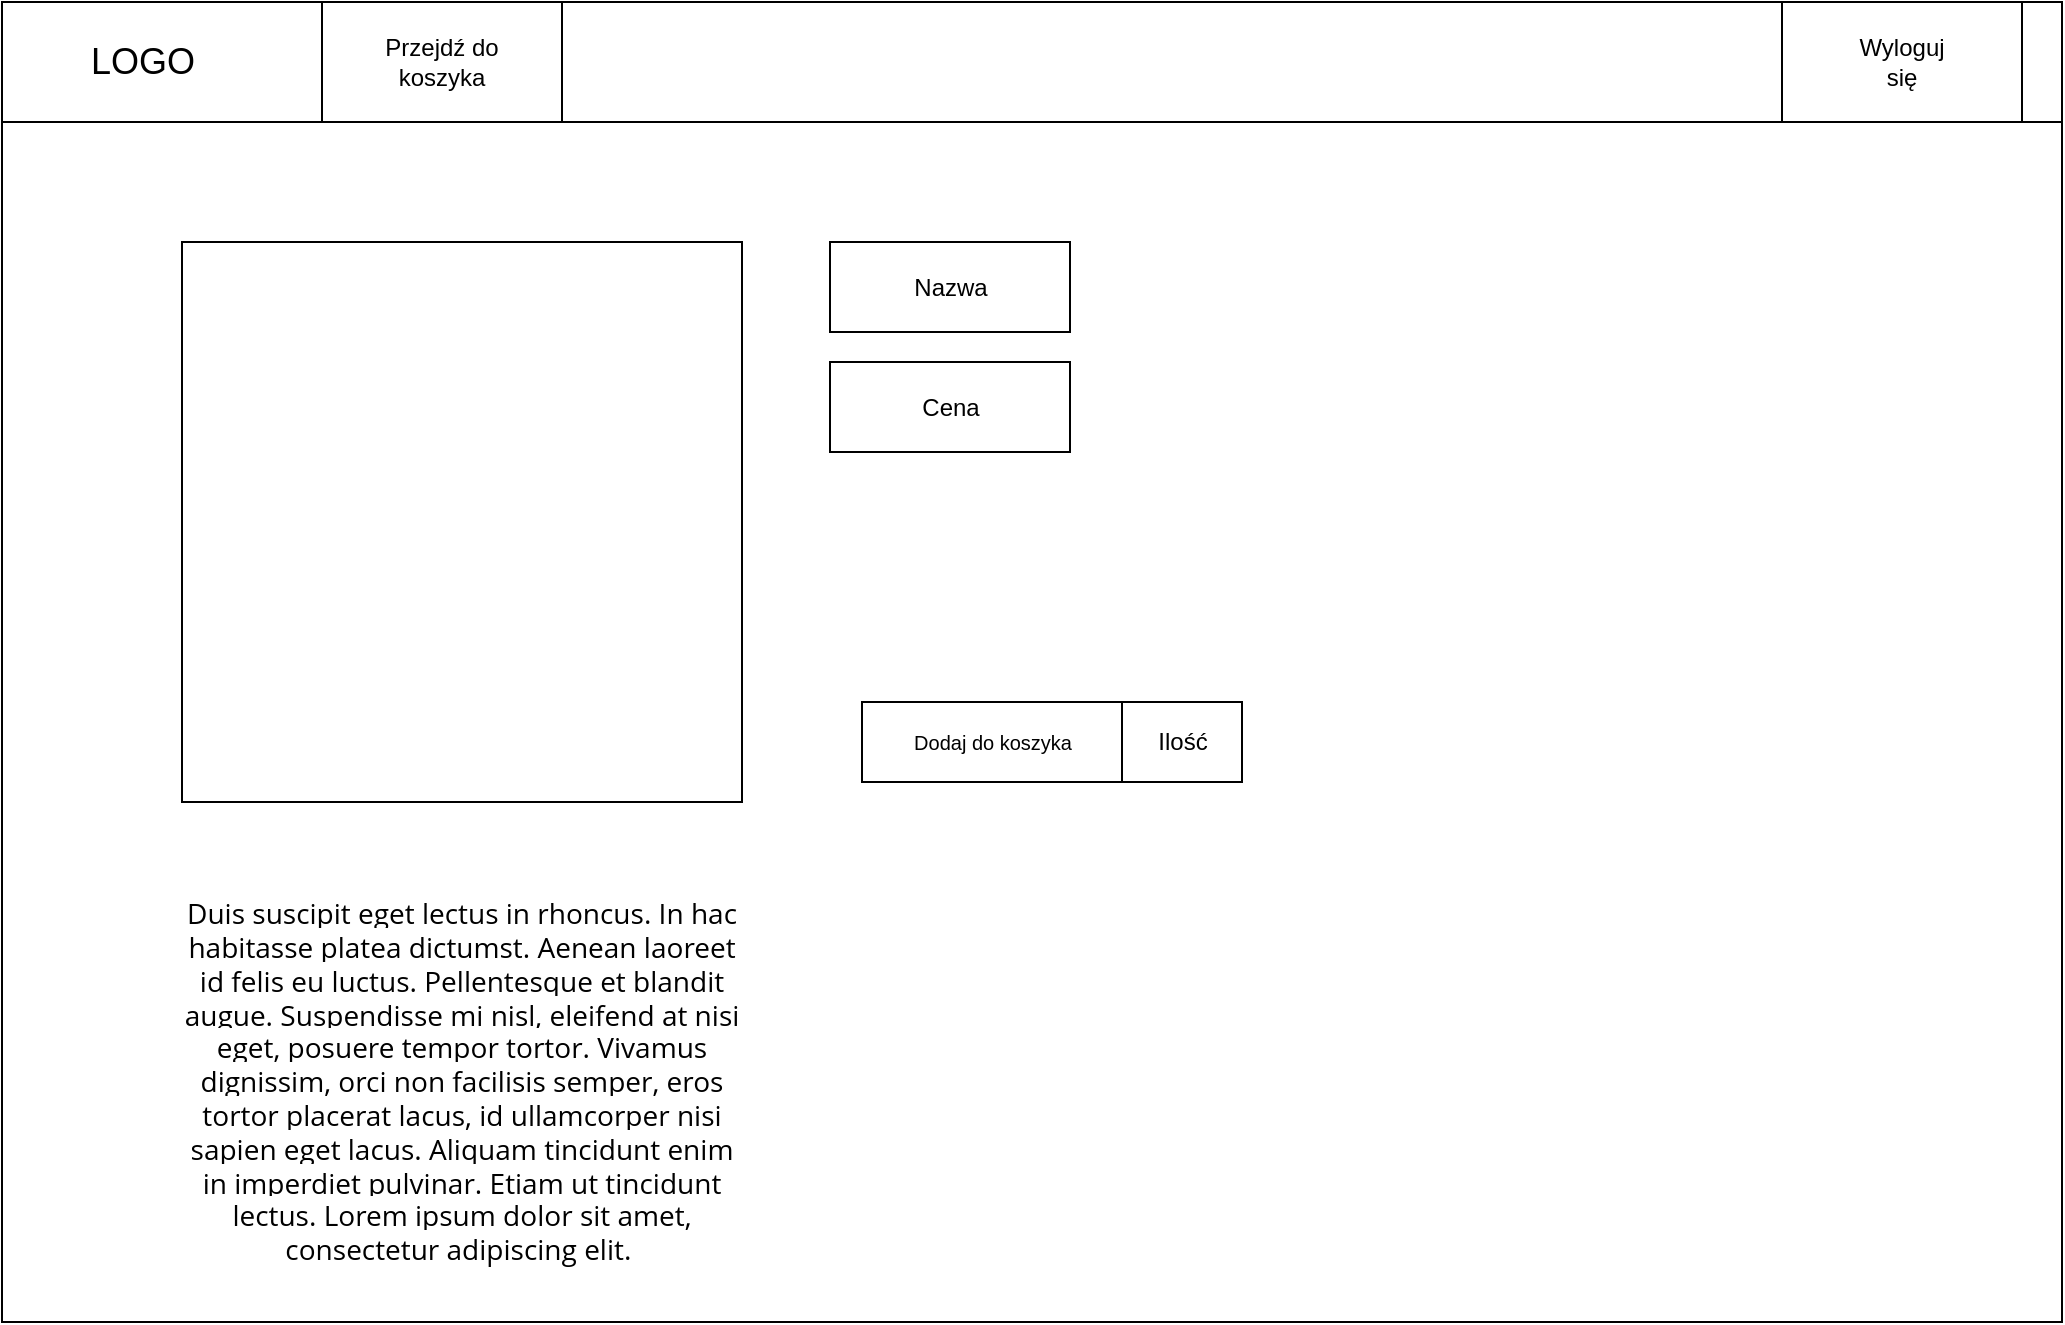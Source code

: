 <mxfile version="24.4.10" type="device">
  <diagram name="Strona-1" id="bhdQhS5pwnZJ3bleK1gx">
    <mxGraphModel dx="1620" dy="781" grid="1" gridSize="10" guides="1" tooltips="1" connect="1" arrows="1" fold="1" page="1" pageScale="1" pageWidth="827" pageHeight="1169" math="0" shadow="0">
      <root>
        <mxCell id="0" />
        <mxCell id="1" parent="0" />
        <mxCell id="xoCfZFMou_unqcNLqf03-1" value="" style="rounded=0;whiteSpace=wrap;html=1;" vertex="1" parent="1">
          <mxGeometry y="40" width="1030" height="60" as="geometry" />
        </mxCell>
        <mxCell id="xoCfZFMou_unqcNLqf03-2" value="" style="rounded=0;whiteSpace=wrap;html=1;" vertex="1" parent="1">
          <mxGeometry x="160" y="40" width="120" height="60" as="geometry" />
        </mxCell>
        <mxCell id="xoCfZFMou_unqcNLqf03-3" value="Przejdź do koszyka" style="text;html=1;align=center;verticalAlign=middle;whiteSpace=wrap;rounded=0;" vertex="1" parent="1">
          <mxGeometry x="170" y="55" width="100" height="30" as="geometry" />
        </mxCell>
        <mxCell id="xoCfZFMou_unqcNLqf03-4" value="" style="rounded=0;whiteSpace=wrap;html=1;" vertex="1" parent="1">
          <mxGeometry x="890" y="40" width="120" height="60" as="geometry" />
        </mxCell>
        <mxCell id="xoCfZFMou_unqcNLqf03-5" value="Wyloguj się" style="text;html=1;align=center;verticalAlign=middle;whiteSpace=wrap;rounded=0;" vertex="1" parent="1">
          <mxGeometry x="920" y="55" width="60" height="30" as="geometry" />
        </mxCell>
        <mxCell id="xoCfZFMou_unqcNLqf03-6" value="" style="rounded=0;whiteSpace=wrap;html=1;" vertex="1" parent="1">
          <mxGeometry y="100" width="1030" height="600" as="geometry" />
        </mxCell>
        <mxCell id="xoCfZFMou_unqcNLqf03-7" value="&lt;font style=&quot;font-size: 18px;&quot;&gt;LOGO&lt;/font&gt;" style="text;html=1;align=center;verticalAlign=middle;resizable=0;points=[];autosize=1;strokeColor=none;fillColor=none;" vertex="1" parent="1">
          <mxGeometry x="30" y="50" width="80" height="40" as="geometry" />
        </mxCell>
        <mxCell id="xoCfZFMou_unqcNLqf03-34" value="" style="whiteSpace=wrap;html=1;aspect=fixed;" vertex="1" parent="1">
          <mxGeometry x="90" y="160" width="280" height="280" as="geometry" />
        </mxCell>
        <mxCell id="xoCfZFMou_unqcNLqf03-35" value="Nazwa" style="text;html=1;align=center;verticalAlign=middle;resizable=0;points=[];autosize=1;strokeColor=none;fillColor=none;" vertex="1" parent="1">
          <mxGeometry x="435" y="170" width="60" height="30" as="geometry" />
        </mxCell>
        <mxCell id="xoCfZFMou_unqcNLqf03-36" value="&lt;span style=&quot;font-family: &amp;quot;Open Sans&amp;quot;, Arial, sans-serif; font-size: 14px; text-align: justify; background-color: rgb(255, 255, 255);&quot;&gt;Duis suscipit eget lectus in rhoncus. In hac habitasse platea dictumst. Aenean laoreet id felis eu luctus. Pellentesque et blandit augue. Suspendisse mi nisl, eleifend at nisi eget, posuere tempor tortor. Vivamus dignissim, orci non facilisis semper, eros tortor placerat lacus, id ullamcorper nisi sapien eget lacus. Aliquam tincidunt enim in imperdiet pulvinar. Etiam ut tincidunt lectus. Lorem ipsum dolor sit amet, consectetur adipiscing elit.&amp;nbsp;&lt;/span&gt;" style="text;html=1;align=center;verticalAlign=middle;whiteSpace=wrap;rounded=0;" vertex="1" parent="1">
          <mxGeometry x="90" y="490" width="280" height="180" as="geometry" />
        </mxCell>
        <mxCell id="xoCfZFMou_unqcNLqf03-38" value="Cena" style="text;html=1;align=center;verticalAlign=middle;resizable=0;points=[];autosize=1;strokeColor=none;fillColor=none;" vertex="1" parent="1">
          <mxGeometry x="435" y="210" width="50" height="30" as="geometry" />
        </mxCell>
        <mxCell id="xoCfZFMou_unqcNLqf03-39" value="" style="rounded=0;whiteSpace=wrap;html=1;" vertex="1" parent="1">
          <mxGeometry x="430" y="390" width="130" height="40" as="geometry" />
        </mxCell>
        <mxCell id="xoCfZFMou_unqcNLqf03-40" value="&lt;font style=&quot;font-size: 10px;&quot;&gt;Dodaj do koszyka&lt;/font&gt;" style="text;html=1;align=center;verticalAlign=middle;resizable=0;points=[];autosize=1;strokeColor=none;fillColor=none;" vertex="1" parent="1">
          <mxGeometry x="445" y="395" width="100" height="30" as="geometry" />
        </mxCell>
        <mxCell id="xoCfZFMou_unqcNLqf03-41" value="Ilość" style="text;html=1;align=center;verticalAlign=middle;resizable=0;points=[];autosize=1;strokeColor=none;fillColor=none;" vertex="1" parent="1">
          <mxGeometry x="570" y="395" width="50" height="30" as="geometry" />
        </mxCell>
        <mxCell id="xoCfZFMou_unqcNLqf03-42" value="" style="rounded=0;whiteSpace=wrap;html=1;" vertex="1" parent="1">
          <mxGeometry x="560" y="390" width="60" height="40" as="geometry" />
        </mxCell>
        <mxCell id="xoCfZFMou_unqcNLqf03-43" value="Ilość" style="text;html=1;align=center;verticalAlign=middle;resizable=0;points=[];autosize=1;strokeColor=none;fillColor=none;" vertex="1" parent="1">
          <mxGeometry x="565" y="395" width="50" height="30" as="geometry" />
        </mxCell>
        <mxCell id="xoCfZFMou_unqcNLqf03-44" value="" style="rounded=0;whiteSpace=wrap;html=1;" vertex="1" parent="1">
          <mxGeometry x="414" y="160" width="120" height="45" as="geometry" />
        </mxCell>
        <mxCell id="xoCfZFMou_unqcNLqf03-45" value="Nazwa" style="text;html=1;align=center;verticalAlign=middle;resizable=0;points=[];autosize=1;strokeColor=none;fillColor=none;" vertex="1" parent="1">
          <mxGeometry x="444" y="167.5" width="60" height="30" as="geometry" />
        </mxCell>
        <mxCell id="xoCfZFMou_unqcNLqf03-46" value="" style="rounded=0;whiteSpace=wrap;html=1;" vertex="1" parent="1">
          <mxGeometry x="414" y="220" width="120" height="45" as="geometry" />
        </mxCell>
        <mxCell id="xoCfZFMou_unqcNLqf03-47" value="Cena" style="text;html=1;align=center;verticalAlign=middle;resizable=0;points=[];autosize=1;strokeColor=none;fillColor=none;" vertex="1" parent="1">
          <mxGeometry x="449" y="227.5" width="50" height="30" as="geometry" />
        </mxCell>
      </root>
    </mxGraphModel>
  </diagram>
</mxfile>
